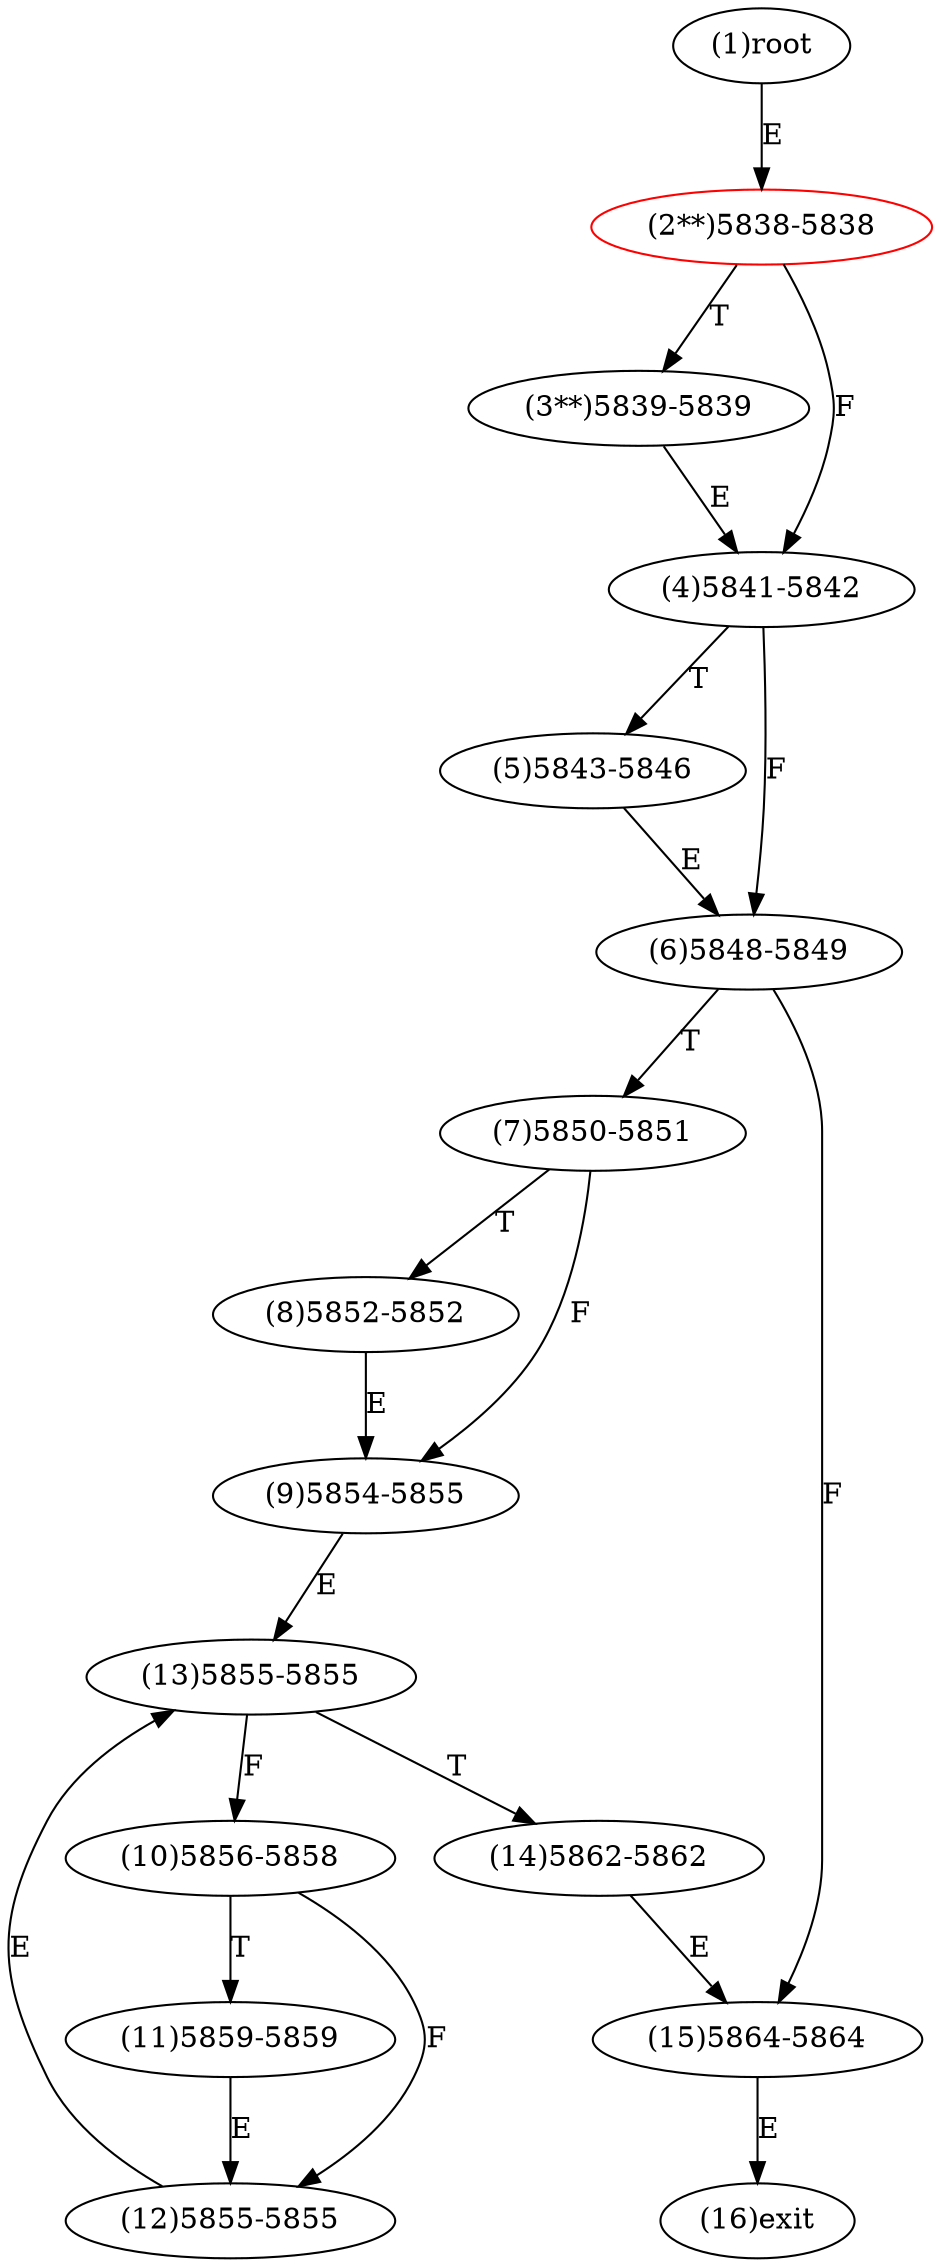 digraph "" { 
1[ label="(1)root"];
2[ label="(2**)5838-5838",color=red];
3[ label="(3**)5839-5839"];
4[ label="(4)5841-5842"];
5[ label="(5)5843-5846"];
6[ label="(6)5848-5849"];
7[ label="(7)5850-5851"];
8[ label="(8)5852-5852"];
9[ label="(9)5854-5855"];
10[ label="(10)5856-5858"];
11[ label="(11)5859-5859"];
12[ label="(12)5855-5855"];
13[ label="(13)5855-5855"];
14[ label="(14)5862-5862"];
15[ label="(15)5864-5864"];
16[ label="(16)exit"];
1->2[ label="E"];
2->4[ label="F"];
2->3[ label="T"];
3->4[ label="E"];
4->6[ label="F"];
4->5[ label="T"];
5->6[ label="E"];
6->15[ label="F"];
6->7[ label="T"];
7->9[ label="F"];
7->8[ label="T"];
8->9[ label="E"];
9->13[ label="E"];
10->12[ label="F"];
10->11[ label="T"];
11->12[ label="E"];
12->13[ label="E"];
13->10[ label="F"];
13->14[ label="T"];
14->15[ label="E"];
15->16[ label="E"];
}